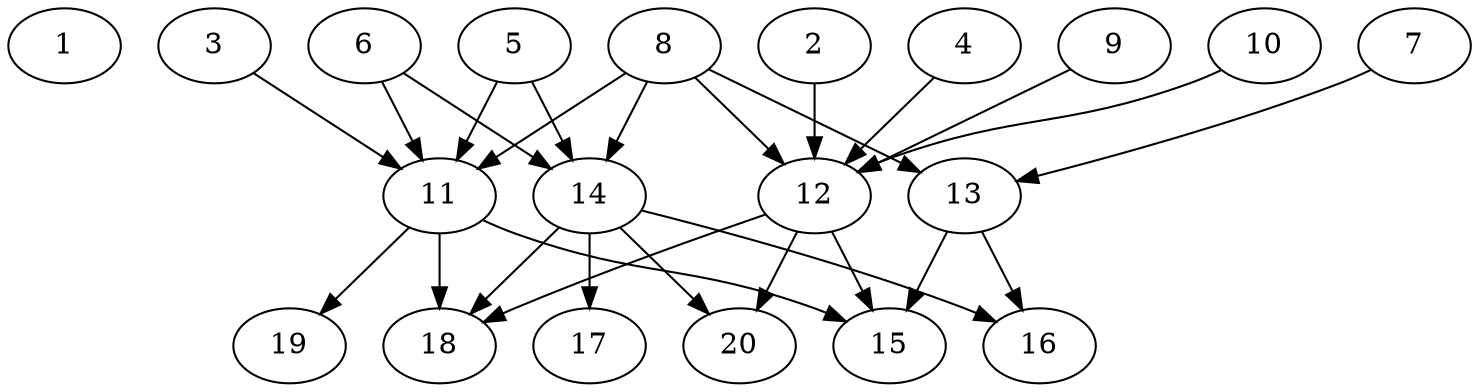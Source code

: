 // DAG automatically generated by daggen at Tue Jul 23 14:34:08 2019
// ./daggen --dot -n 20 --ccr 0.5 --fat 0.7 --regular 0.5 --density 0.8 --mindata 5242880 --maxdata 52428800 
digraph G {
  1 [size="84144128", alpha="0.12", expect_size="42072064"] 
  2 [size="67997696", alpha="0.07", expect_size="33998848"] 
  2 -> 12 [size ="33998848"]
  3 [size="44617728", alpha="0.01", expect_size="22308864"] 
  3 -> 11 [size ="22308864"]
  4 [size="31107072", alpha="0.13", expect_size="15553536"] 
  4 -> 12 [size ="15553536"]
  5 [size="77561856", alpha="0.10", expect_size="38780928"] 
  5 -> 11 [size ="38780928"]
  5 -> 14 [size ="38780928"]
  6 [size="60035072", alpha="0.10", expect_size="30017536"] 
  6 -> 11 [size ="30017536"]
  6 -> 14 [size ="30017536"]
  7 [size="99004416", alpha="0.06", expect_size="49502208"] 
  7 -> 13 [size ="49502208"]
  8 [size="85944320", alpha="0.06", expect_size="42972160"] 
  8 -> 11 [size ="42972160"]
  8 -> 12 [size ="42972160"]
  8 -> 13 [size ="42972160"]
  8 -> 14 [size ="42972160"]
  9 [size="46272512", alpha="0.10", expect_size="23136256"] 
  9 -> 12 [size ="23136256"]
  10 [size="22552576", alpha="0.11", expect_size="11276288"] 
  10 -> 12 [size ="11276288"]
  11 [size="92231680", alpha="0.08", expect_size="46115840"] 
  11 -> 15 [size ="46115840"]
  11 -> 18 [size ="46115840"]
  11 -> 19 [size ="46115840"]
  12 [size="55928832", alpha="0.05", expect_size="27964416"] 
  12 -> 15 [size ="27964416"]
  12 -> 18 [size ="27964416"]
  12 -> 20 [size ="27964416"]
  13 [size="88786944", alpha="0.09", expect_size="44393472"] 
  13 -> 15 [size ="44393472"]
  13 -> 16 [size ="44393472"]
  14 [size="92035072", alpha="0.06", expect_size="46017536"] 
  14 -> 16 [size ="46017536"]
  14 -> 17 [size ="46017536"]
  14 -> 18 [size ="46017536"]
  14 -> 20 [size ="46017536"]
  15 [size="60567552", alpha="0.09", expect_size="30283776"] 
  16 [size="14733312", alpha="0.07", expect_size="7366656"] 
  17 [size="60942336", alpha="0.00", expect_size="30471168"] 
  18 [size="87218176", alpha="0.10", expect_size="43609088"] 
  19 [size="18819072", alpha="0.16", expect_size="9409536"] 
  20 [size="66881536", alpha="0.20", expect_size="33440768"] 
}
